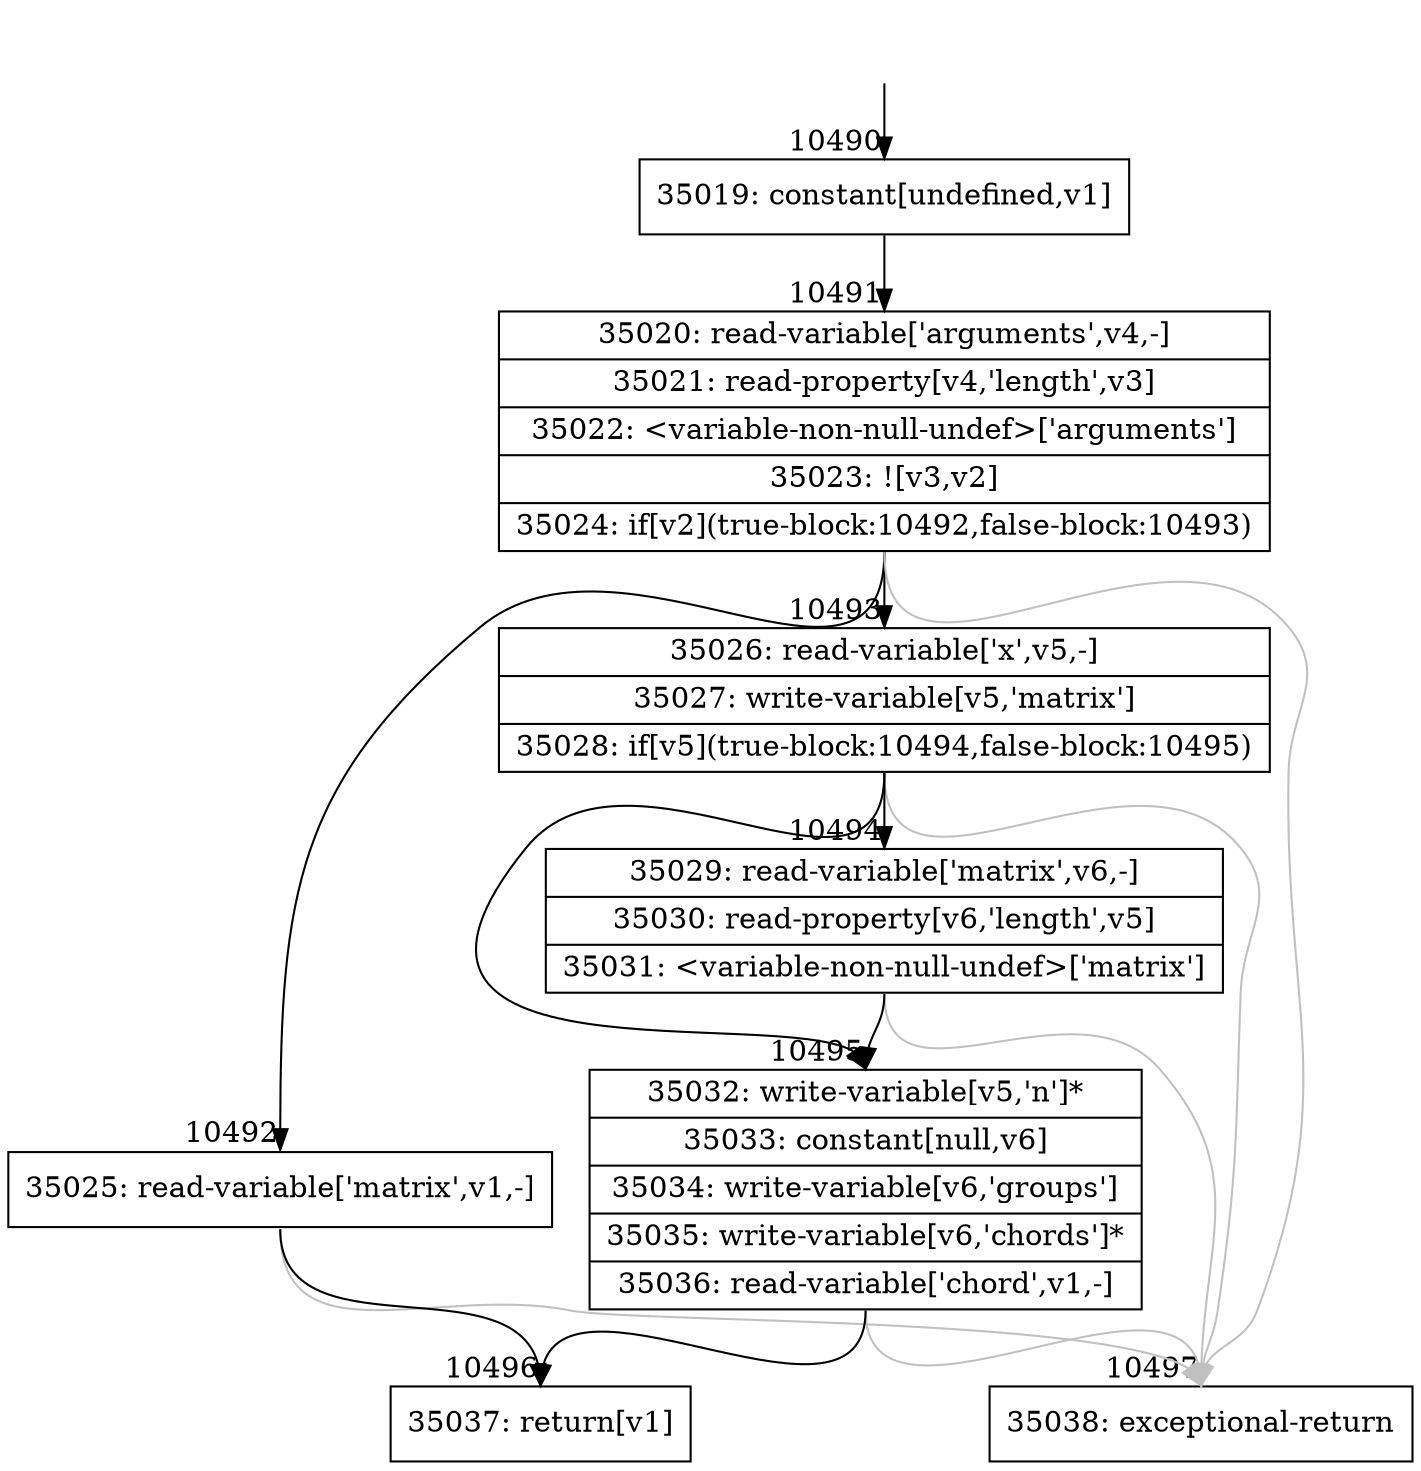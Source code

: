 digraph {
rankdir="TD"
BB_entry962[shape=none,label=""];
BB_entry962 -> BB10490 [tailport=s, headport=n, headlabel="    10490"]
BB10490 [shape=record label="{35019: constant[undefined,v1]}" ] 
BB10490 -> BB10491 [tailport=s, headport=n, headlabel="      10491"]
BB10491 [shape=record label="{35020: read-variable['arguments',v4,-]|35021: read-property[v4,'length',v3]|35022: \<variable-non-null-undef\>['arguments']|35023: ![v3,v2]|35024: if[v2](true-block:10492,false-block:10493)}" ] 
BB10491 -> BB10492 [tailport=s, headport=n, headlabel="      10492"]
BB10491 -> BB10493 [tailport=s, headport=n, headlabel="      10493"]
BB10491 -> BB10497 [tailport=s, headport=n, color=gray, headlabel="      10497"]
BB10492 [shape=record label="{35025: read-variable['matrix',v1,-]}" ] 
BB10492 -> BB10496 [tailport=s, headport=n, headlabel="      10496"]
BB10492 -> BB10497 [tailport=s, headport=n, color=gray]
BB10493 [shape=record label="{35026: read-variable['x',v5,-]|35027: write-variable[v5,'matrix']|35028: if[v5](true-block:10494,false-block:10495)}" ] 
BB10493 -> BB10495 [tailport=s, headport=n, headlabel="      10495"]
BB10493 -> BB10494 [tailport=s, headport=n, headlabel="      10494"]
BB10493 -> BB10497 [tailport=s, headport=n, color=gray]
BB10494 [shape=record label="{35029: read-variable['matrix',v6,-]|35030: read-property[v6,'length',v5]|35031: \<variable-non-null-undef\>['matrix']}" ] 
BB10494 -> BB10495 [tailport=s, headport=n]
BB10494 -> BB10497 [tailport=s, headport=n, color=gray]
BB10495 [shape=record label="{35032: write-variable[v5,'n']*|35033: constant[null,v6]|35034: write-variable[v6,'groups']|35035: write-variable[v6,'chords']*|35036: read-variable['chord',v1,-]}" ] 
BB10495 -> BB10496 [tailport=s, headport=n]
BB10495 -> BB10497 [tailport=s, headport=n, color=gray]
BB10496 [shape=record label="{35037: return[v1]}" ] 
BB10497 [shape=record label="{35038: exceptional-return}" ] 
//#$~ 6171
}
